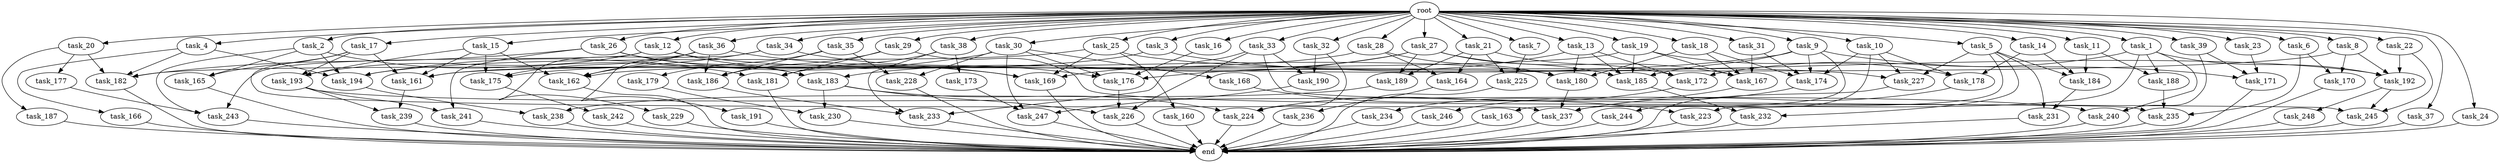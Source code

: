 digraph G {
  root [size="0.000000"];
  task_11 [size="1024.000000"];
  task_234 [size="695784701952.000000"];
  task_239 [size="1073741824000.000000"];
  task_233 [size="369367187456.000000"];
  task_185 [size="1511828488192.000000"];
  task_2 [size="1024.000000"];
  task_182 [size="790273982464.000000"];
  task_21 [size="1024.000000"];
  task_164 [size="154618822656.000000"];
  task_23 [size="1024.000000"];
  task_35 [size="1024.000000"];
  task_162 [size="919123001344.000000"];
  task_33 [size="1024.000000"];
  task_176 [size="1108101562368.000000"];
  task_231 [size="1005022347264.000000"];
  task_14 [size="1024.000000"];
  task_178 [size="944892805120.000000"];
  task_3 [size="1024.000000"];
  task_236 [size="858993459200.000000"];
  task_226 [size="352187318272.000000"];
  task_225 [size="111669149696.000000"];
  task_187 [size="309237645312.000000"];
  task_18 [size="1024.000000"];
  task_28 [size="1024.000000"];
  end [size="0.000000"];
  task_173 [size="214748364800.000000"];
  task_230 [size="687194767360.000000"];
  task_22 [size="1024.000000"];
  task_165 [size="730144440320.000000"];
  task_242 [size="858993459200.000000"];
  task_5 [size="1024.000000"];
  task_167 [size="841813590016.000000"];
  task_30 [size="1024.000000"];
  task_179 [size="858993459200.000000"];
  task_193 [size="987842478080.000000"];
  task_224 [size="721554505728.000000"];
  task_183 [size="283467841536.000000"];
  task_9 [size="1024.000000"];
  task_244 [size="420906795008.000000"];
  task_168 [size="549755813888.000000"];
  task_27 [size="1024.000000"];
  task_238 [size="68719476736.000000"];
  task_223 [size="386547056640.000000"];
  task_34 [size="1024.000000"];
  task_166 [size="137438953472.000000"];
  task_37 [size="1024.000000"];
  task_245 [size="841813590016.000000"];
  task_194 [size="755914244096.000000"];
  task_169 [size="652835028992.000000"];
  task_247 [size="1176821039104.000000"];
  task_246 [size="77309411328.000000"];
  task_227 [size="764504178688.000000"];
  task_160 [size="34359738368.000000"];
  task_39 [size="1024.000000"];
  task_186 [size="1443109011456.000000"];
  task_163 [size="858993459200.000000"];
  task_172 [size="420906795008.000000"];
  task_175 [size="1486058684416.000000"];
  task_188 [size="111669149696.000000"];
  task_8 [size="1024.000000"];
  task_191 [size="214748364800.000000"];
  task_15 [size="1024.000000"];
  task_24 [size="1024.000000"];
  task_232 [size="1168231104512.000000"];
  task_31 [size="1024.000000"];
  task_12 [size="1024.000000"];
  task_32 [size="1024.000000"];
  task_189 [size="111669149696.000000"];
  task_171 [size="1382979469312.000000"];
  task_243 [size="670014898176.000000"];
  task_10 [size="1024.000000"];
  task_29 [size="1024.000000"];
  task_241 [size="249108103168.000000"];
  task_1 [size="1024.000000"];
  task_20 [size="1024.000000"];
  task_192 [size="1683627180032.000000"];
  task_4 [size="1024.000000"];
  task_13 [size="1024.000000"];
  task_36 [size="1024.000000"];
  task_170 [size="687194767360.000000"];
  task_235 [size="721554505728.000000"];
  task_16 [size="1024.000000"];
  task_181 [size="283467841536.000000"];
  task_177 [size="309237645312.000000"];
  task_248 [size="214748364800.000000"];
  task_228 [size="1408749273088.000000"];
  task_26 [size="1024.000000"];
  task_180 [size="678604832768.000000"];
  task_25 [size="1024.000000"];
  task_19 [size="1024.000000"];
  task_229 [size="549755813888.000000"];
  task_161 [size="1872605741056.000000"];
  task_38 [size="1024.000000"];
  task_184 [size="601295421440.000000"];
  task_17 [size="1024.000000"];
  task_190 [size="627065225216.000000"];
  task_237 [size="1365799600128.000000"];
  task_240 [size="558345748480.000000"];
  task_6 [size="1024.000000"];
  task_7 [size="1024.000000"];
  task_174 [size="1778116460544.000000"];

  root -> task_11 [size="1.000000"];
  root -> task_28 [size="1.000000"];
  root -> task_10 [size="1.000000"];
  root -> task_20 [size="1.000000"];
  root -> task_2 [size="1.000000"];
  root -> task_4 [size="1.000000"];
  root -> task_13 [size="1.000000"];
  root -> task_39 [size="1.000000"];
  root -> task_21 [size="1.000000"];
  root -> task_16 [size="1.000000"];
  root -> task_22 [size="1.000000"];
  root -> task_15 [size="1.000000"];
  root -> task_36 [size="1.000000"];
  root -> task_33 [size="1.000000"];
  root -> task_1 [size="1.000000"];
  root -> task_5 [size="1.000000"];
  root -> task_14 [size="1.000000"];
  root -> task_18 [size="1.000000"];
  root -> task_26 [size="1.000000"];
  root -> task_6 [size="1.000000"];
  root -> task_25 [size="1.000000"];
  root -> task_24 [size="1.000000"];
  root -> task_9 [size="1.000000"];
  root -> task_23 [size="1.000000"];
  root -> task_3 [size="1.000000"];
  root -> task_19 [size="1.000000"];
  root -> task_27 [size="1.000000"];
  root -> task_35 [size="1.000000"];
  root -> task_38 [size="1.000000"];
  root -> task_17 [size="1.000000"];
  root -> task_31 [size="1.000000"];
  root -> task_12 [size="1.000000"];
  root -> task_32 [size="1.000000"];
  root -> task_34 [size="1.000000"];
  root -> task_37 [size="1.000000"];
  root -> task_30 [size="1.000000"];
  root -> task_8 [size="1.000000"];
  root -> task_7 [size="1.000000"];
  root -> task_29 [size="1.000000"];
  task_11 -> task_188 [size="75497472.000000"];
  task_11 -> task_184 [size="75497472.000000"];
  task_234 -> end [size="1.000000"];
  task_239 -> end [size="1.000000"];
  task_233 -> end [size="1.000000"];
  task_185 -> task_232 [size="838860800.000000"];
  task_2 -> task_181 [size="33554432.000000"];
  task_2 -> task_243 [size="33554432.000000"];
  task_2 -> task_194 [size="33554432.000000"];
  task_2 -> task_165 [size="33554432.000000"];
  task_182 -> end [size="1.000000"];
  task_21 -> task_164 [size="75497472.000000"];
  task_21 -> task_172 [size="75497472.000000"];
  task_21 -> task_225 [size="75497472.000000"];
  task_21 -> task_189 [size="75497472.000000"];
  task_164 -> task_236 [size="838860800.000000"];
  task_23 -> task_171 [size="209715200.000000"];
  task_35 -> task_179 [size="838860800.000000"];
  task_35 -> task_186 [size="838860800.000000"];
  task_35 -> task_228 [size="838860800.000000"];
  task_162 -> end [size="1.000000"];
  task_33 -> task_245 [size="75497472.000000"];
  task_33 -> task_233 [size="75497472.000000"];
  task_33 -> task_190 [size="75497472.000000"];
  task_33 -> task_226 [size="75497472.000000"];
  task_176 -> task_226 [size="134217728.000000"];
  task_231 -> end [size="1.000000"];
  task_14 -> task_178 [size="209715200.000000"];
  task_14 -> task_184 [size="209715200.000000"];
  task_178 -> task_237 [size="411041792.000000"];
  task_3 -> task_161 [size="536870912.000000"];
  task_3 -> task_192 [size="536870912.000000"];
  task_236 -> end [size="1.000000"];
  task_226 -> end [size="1.000000"];
  task_225 -> end [size="1.000000"];
  task_187 -> end [size="1.000000"];
  task_18 -> task_180 [size="75497472.000000"];
  task_18 -> task_167 [size="75497472.000000"];
  task_18 -> task_174 [size="75497472.000000"];
  task_28 -> task_164 [size="75497472.000000"];
  task_28 -> task_180 [size="75497472.000000"];
  task_28 -> task_162 [size="75497472.000000"];
  task_173 -> task_247 [size="75497472.000000"];
  task_230 -> end [size="1.000000"];
  task_22 -> task_245 [size="536870912.000000"];
  task_22 -> task_192 [size="536870912.000000"];
  task_165 -> end [size="1.000000"];
  task_242 -> end [size="1.000000"];
  task_5 -> task_227 [size="301989888.000000"];
  task_5 -> task_184 [size="301989888.000000"];
  task_5 -> task_231 [size="301989888.000000"];
  task_5 -> task_223 [size="301989888.000000"];
  task_5 -> task_232 [size="301989888.000000"];
  task_167 -> task_234 [size="679477248.000000"];
  task_30 -> task_228 [size="536870912.000000"];
  task_30 -> task_168 [size="536870912.000000"];
  task_30 -> task_176 [size="536870912.000000"];
  task_30 -> task_247 [size="536870912.000000"];
  task_30 -> task_194 [size="536870912.000000"];
  task_179 -> task_230 [size="536870912.000000"];
  task_193 -> task_241 [size="209715200.000000"];
  task_193 -> task_239 [size="209715200.000000"];
  task_193 -> task_240 [size="209715200.000000"];
  task_224 -> end [size="1.000000"];
  task_183 -> task_224 [size="134217728.000000"];
  task_183 -> task_230 [size="134217728.000000"];
  task_183 -> task_226 [size="134217728.000000"];
  task_9 -> task_175 [size="838860800.000000"];
  task_9 -> task_171 [size="838860800.000000"];
  task_9 -> task_163 [size="838860800.000000"];
  task_9 -> task_185 [size="838860800.000000"];
  task_9 -> task_174 [size="838860800.000000"];
  task_244 -> end [size="1.000000"];
  task_168 -> task_223 [size="75497472.000000"];
  task_27 -> task_169 [size="33554432.000000"];
  task_27 -> task_183 [size="33554432.000000"];
  task_27 -> task_167 [size="33554432.000000"];
  task_27 -> task_185 [size="33554432.000000"];
  task_27 -> task_189 [size="33554432.000000"];
  task_238 -> end [size="1.000000"];
  task_223 -> end [size="1.000000"];
  task_34 -> task_191 [size="209715200.000000"];
  task_34 -> task_176 [size="209715200.000000"];
  task_34 -> task_162 [size="209715200.000000"];
  task_166 -> end [size="1.000000"];
  task_37 -> end [size="1.000000"];
  task_245 -> end [size="1.000000"];
  task_194 -> task_238 [size="33554432.000000"];
  task_169 -> end [size="1.000000"];
  task_247 -> end [size="1.000000"];
  task_246 -> end [size="1.000000"];
  task_227 -> end [size="1.000000"];
  task_160 -> end [size="1.000000"];
  task_39 -> task_171 [size="301989888.000000"];
  task_39 -> task_240 [size="301989888.000000"];
  task_186 -> task_233 [size="75497472.000000"];
  task_163 -> end [size="1.000000"];
  task_172 -> task_224 [size="33554432.000000"];
  task_175 -> task_242 [size="838860800.000000"];
  task_188 -> task_235 [size="536870912.000000"];
  task_8 -> task_161 [size="536870912.000000"];
  task_8 -> task_170 [size="536870912.000000"];
  task_8 -> task_192 [size="536870912.000000"];
  task_191 -> end [size="1.000000"];
  task_15 -> task_193 [size="75497472.000000"];
  task_15 -> task_175 [size="75497472.000000"];
  task_15 -> task_161 [size="75497472.000000"];
  task_15 -> task_162 [size="75497472.000000"];
  task_24 -> end [size="1.000000"];
  task_232 -> end [size="1.000000"];
  task_31 -> task_167 [size="411041792.000000"];
  task_31 -> task_174 [size="411041792.000000"];
  task_12 -> task_193 [size="209715200.000000"];
  task_12 -> task_180 [size="209715200.000000"];
  task_12 -> task_243 [size="209715200.000000"];
  task_12 -> task_183 [size="209715200.000000"];
  task_32 -> task_224 [size="536870912.000000"];
  task_32 -> task_190 [size="536870912.000000"];
  task_189 -> task_238 [size="33554432.000000"];
  task_171 -> end [size="1.000000"];
  task_243 -> end [size="1.000000"];
  task_10 -> task_227 [size="411041792.000000"];
  task_10 -> task_244 [size="411041792.000000"];
  task_10 -> task_174 [size="411041792.000000"];
  task_10 -> task_178 [size="411041792.000000"];
  task_29 -> task_186 [size="33554432.000000"];
  task_29 -> task_235 [size="33554432.000000"];
  task_29 -> task_181 [size="33554432.000000"];
  task_241 -> end [size="1.000000"];
  task_1 -> task_172 [size="33554432.000000"];
  task_1 -> task_188 [size="33554432.000000"];
  task_1 -> task_192 [size="33554432.000000"];
  task_1 -> task_237 [size="33554432.000000"];
  task_1 -> task_240 [size="33554432.000000"];
  task_20 -> task_182 [size="301989888.000000"];
  task_20 -> task_177 [size="301989888.000000"];
  task_20 -> task_187 [size="301989888.000000"];
  task_192 -> task_245 [size="209715200.000000"];
  task_192 -> task_248 [size="209715200.000000"];
  task_4 -> task_166 [size="134217728.000000"];
  task_4 -> task_194 [size="134217728.000000"];
  task_4 -> task_182 [size="134217728.000000"];
  task_13 -> task_172 [size="301989888.000000"];
  task_13 -> task_176 [size="301989888.000000"];
  task_13 -> task_180 [size="301989888.000000"];
  task_13 -> task_185 [size="301989888.000000"];
  task_36 -> task_186 [size="536870912.000000"];
  task_36 -> task_175 [size="536870912.000000"];
  task_36 -> task_169 [size="536870912.000000"];
  task_36 -> task_229 [size="536870912.000000"];
  task_36 -> task_162 [size="536870912.000000"];
  task_170 -> end [size="1.000000"];
  task_235 -> end [size="1.000000"];
  task_16 -> task_176 [size="33554432.000000"];
  task_181 -> end [size="1.000000"];
  task_177 -> task_243 [size="411041792.000000"];
  task_248 -> end [size="1.000000"];
  task_228 -> end [size="1.000000"];
  task_26 -> task_241 [size="33554432.000000"];
  task_26 -> task_169 [size="33554432.000000"];
  task_26 -> task_183 [size="33554432.000000"];
  task_26 -> task_182 [size="33554432.000000"];
  task_180 -> task_237 [size="209715200.000000"];
  task_25 -> task_227 [size="33554432.000000"];
  task_25 -> task_169 [size="33554432.000000"];
  task_25 -> task_160 [size="33554432.000000"];
  task_25 -> task_194 [size="33554432.000000"];
  task_19 -> task_182 [size="301989888.000000"];
  task_19 -> task_185 [size="301989888.000000"];
  task_19 -> task_178 [size="301989888.000000"];
  task_19 -> task_167 [size="301989888.000000"];
  task_229 -> end [size="1.000000"];
  task_161 -> task_239 [size="838860800.000000"];
  task_38 -> task_173 [size="209715200.000000"];
  task_38 -> task_181 [size="209715200.000000"];
  task_38 -> task_233 [size="209715200.000000"];
  task_184 -> task_231 [size="679477248.000000"];
  task_17 -> task_193 [size="679477248.000000"];
  task_17 -> task_161 [size="679477248.000000"];
  task_17 -> task_165 [size="679477248.000000"];
  task_17 -> task_237 [size="679477248.000000"];
  task_190 -> task_247 [size="536870912.000000"];
  task_237 -> end [size="1.000000"];
  task_240 -> end [size="1.000000"];
  task_6 -> task_235 [size="134217728.000000"];
  task_6 -> task_170 [size="134217728.000000"];
  task_7 -> task_225 [size="33554432.000000"];
  task_174 -> task_246 [size="75497472.000000"];
}
